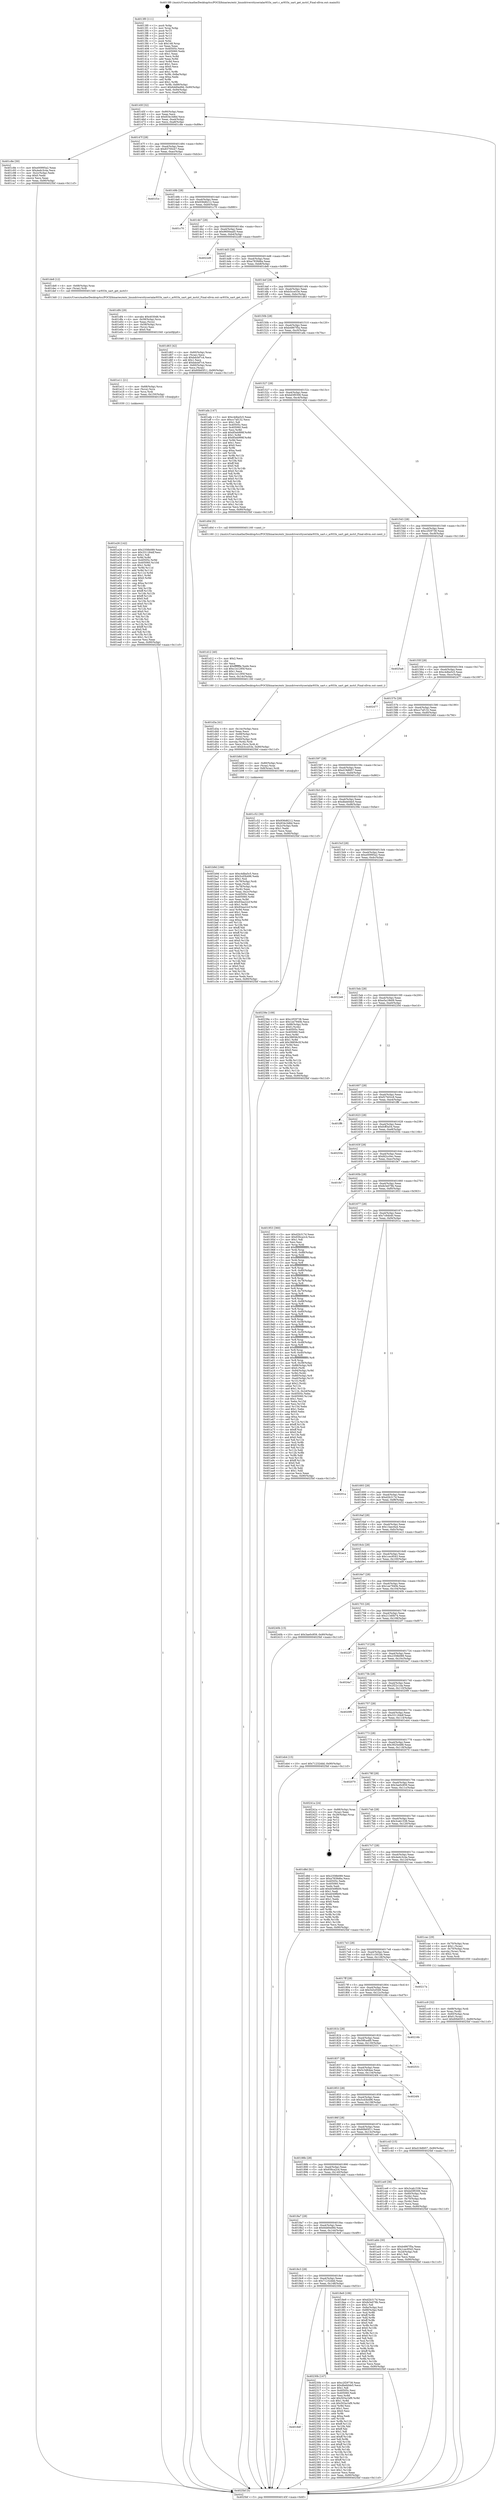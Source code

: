 digraph "0x4013f0" {
  label = "0x4013f0 (/mnt/c/Users/mathe/Desktop/tcc/POCII/binaries/extr_linuxdriversttyserialar933x_uart.c_ar933x_uart_get_mctrl_Final-ollvm.out::main(0))"
  labelloc = "t"
  node[shape=record]

  Entry [label="",width=0.3,height=0.3,shape=circle,fillcolor=black,style=filled]
  "0x40145f" [label="{
     0x40145f [32]\l
     | [instrs]\l
     &nbsp;&nbsp;0x40145f \<+6\>: mov -0x90(%rbp),%eax\l
     &nbsp;&nbsp;0x401465 \<+2\>: mov %eax,%ecx\l
     &nbsp;&nbsp;0x401467 \<+6\>: sub $0x834c3d6d,%ecx\l
     &nbsp;&nbsp;0x40146d \<+6\>: mov %eax,-0xa4(%rbp)\l
     &nbsp;&nbsp;0x401473 \<+6\>: mov %ecx,-0xa8(%rbp)\l
     &nbsp;&nbsp;0x401479 \<+6\>: je 0000000000401c8e \<main+0x89e\>\l
  }"]
  "0x401c8e" [label="{
     0x401c8e [30]\l
     | [instrs]\l
     &nbsp;&nbsp;0x401c8e \<+5\>: mov $0xe00995a2,%eax\l
     &nbsp;&nbsp;0x401c93 \<+5\>: mov $0x4edc3c4a,%ecx\l
     &nbsp;&nbsp;0x401c98 \<+3\>: mov -0x2c(%rbp),%edx\l
     &nbsp;&nbsp;0x401c9b \<+3\>: cmp $0x0,%edx\l
     &nbsp;&nbsp;0x401c9e \<+3\>: cmove %ecx,%eax\l
     &nbsp;&nbsp;0x401ca1 \<+6\>: mov %eax,-0x90(%rbp)\l
     &nbsp;&nbsp;0x401ca7 \<+5\>: jmp 00000000004025bf \<main+0x11cf\>\l
  }"]
  "0x40147f" [label="{
     0x40147f [28]\l
     | [instrs]\l
     &nbsp;&nbsp;0x40147f \<+5\>: jmp 0000000000401484 \<main+0x94\>\l
     &nbsp;&nbsp;0x401484 \<+6\>: mov -0xa4(%rbp),%eax\l
     &nbsp;&nbsp;0x40148a \<+5\>: sub $0x83700cb7,%eax\l
     &nbsp;&nbsp;0x40148f \<+6\>: mov %eax,-0xac(%rbp)\l
     &nbsp;&nbsp;0x401495 \<+6\>: je 0000000000401f1e \<main+0xb2e\>\l
  }"]
  Exit [label="",width=0.3,height=0.3,shape=circle,fillcolor=black,style=filled,peripheries=2]
  "0x401f1e" [label="{
     0x401f1e\l
  }", style=dashed]
  "0x40149b" [label="{
     0x40149b [28]\l
     | [instrs]\l
     &nbsp;&nbsp;0x40149b \<+5\>: jmp 00000000004014a0 \<main+0xb0\>\l
     &nbsp;&nbsp;0x4014a0 \<+6\>: mov -0xa4(%rbp),%eax\l
     &nbsp;&nbsp;0x4014a6 \<+5\>: sub $0x936d6212,%eax\l
     &nbsp;&nbsp;0x4014ab \<+6\>: mov %eax,-0xb0(%rbp)\l
     &nbsp;&nbsp;0x4014b1 \<+6\>: je 0000000000401c70 \<main+0x880\>\l
  }"]
  "0x4018df" [label="{
     0x4018df\l
  }", style=dashed]
  "0x401c70" [label="{
     0x401c70\l
  }", style=dashed]
  "0x4014b7" [label="{
     0x4014b7 [28]\l
     | [instrs]\l
     &nbsp;&nbsp;0x4014b7 \<+5\>: jmp 00000000004014bc \<main+0xcc\>\l
     &nbsp;&nbsp;0x4014bc \<+6\>: mov -0xa4(%rbp),%eax\l
     &nbsp;&nbsp;0x4014c2 \<+5\>: sub $0x9600ead5,%eax\l
     &nbsp;&nbsp;0x4014c7 \<+6\>: mov %eax,-0xb4(%rbp)\l
     &nbsp;&nbsp;0x4014cd \<+6\>: je 00000000004022d9 \<main+0xee9\>\l
  }"]
  "0x40230b" [label="{
     0x40230b [147]\l
     | [instrs]\l
     &nbsp;&nbsp;0x40230b \<+5\>: mov $0xc2f29738,%eax\l
     &nbsp;&nbsp;0x402310 \<+5\>: mov $0xdbeb0de5,%ecx\l
     &nbsp;&nbsp;0x402315 \<+2\>: mov $0x1,%dl\l
     &nbsp;&nbsp;0x402317 \<+7\>: mov 0x40505c,%esi\l
     &nbsp;&nbsp;0x40231e \<+7\>: mov 0x405060,%edi\l
     &nbsp;&nbsp;0x402325 \<+3\>: mov %esi,%r8d\l
     &nbsp;&nbsp;0x402328 \<+7\>: add $0x503a1bf9,%r8d\l
     &nbsp;&nbsp;0x40232f \<+4\>: sub $0x1,%r8d\l
     &nbsp;&nbsp;0x402333 \<+7\>: sub $0x503a1bf9,%r8d\l
     &nbsp;&nbsp;0x40233a \<+4\>: imul %r8d,%esi\l
     &nbsp;&nbsp;0x40233e \<+3\>: and $0x1,%esi\l
     &nbsp;&nbsp;0x402341 \<+3\>: cmp $0x0,%esi\l
     &nbsp;&nbsp;0x402344 \<+4\>: sete %r9b\l
     &nbsp;&nbsp;0x402348 \<+3\>: cmp $0xa,%edi\l
     &nbsp;&nbsp;0x40234b \<+4\>: setl %r10b\l
     &nbsp;&nbsp;0x40234f \<+3\>: mov %r9b,%r11b\l
     &nbsp;&nbsp;0x402352 \<+4\>: xor $0xff,%r11b\l
     &nbsp;&nbsp;0x402356 \<+3\>: mov %r10b,%bl\l
     &nbsp;&nbsp;0x402359 \<+3\>: xor $0xff,%bl\l
     &nbsp;&nbsp;0x40235c \<+3\>: xor $0x1,%dl\l
     &nbsp;&nbsp;0x40235f \<+3\>: mov %r11b,%r14b\l
     &nbsp;&nbsp;0x402362 \<+4\>: and $0xff,%r14b\l
     &nbsp;&nbsp;0x402366 \<+3\>: and %dl,%r9b\l
     &nbsp;&nbsp;0x402369 \<+3\>: mov %bl,%r15b\l
     &nbsp;&nbsp;0x40236c \<+4\>: and $0xff,%r15b\l
     &nbsp;&nbsp;0x402370 \<+3\>: and %dl,%r10b\l
     &nbsp;&nbsp;0x402373 \<+3\>: or %r9b,%r14b\l
     &nbsp;&nbsp;0x402376 \<+3\>: or %r10b,%r15b\l
     &nbsp;&nbsp;0x402379 \<+3\>: xor %r15b,%r14b\l
     &nbsp;&nbsp;0x40237c \<+3\>: or %bl,%r11b\l
     &nbsp;&nbsp;0x40237f \<+4\>: xor $0xff,%r11b\l
     &nbsp;&nbsp;0x402383 \<+3\>: or $0x1,%dl\l
     &nbsp;&nbsp;0x402386 \<+3\>: and %dl,%r11b\l
     &nbsp;&nbsp;0x402389 \<+3\>: or %r11b,%r14b\l
     &nbsp;&nbsp;0x40238c \<+4\>: test $0x1,%r14b\l
     &nbsp;&nbsp;0x402390 \<+3\>: cmovne %ecx,%eax\l
     &nbsp;&nbsp;0x402393 \<+6\>: mov %eax,-0x90(%rbp)\l
     &nbsp;&nbsp;0x402399 \<+5\>: jmp 00000000004025bf \<main+0x11cf\>\l
  }"]
  "0x4022d9" [label="{
     0x4022d9\l
  }", style=dashed]
  "0x4014d3" [label="{
     0x4014d3 [28]\l
     | [instrs]\l
     &nbsp;&nbsp;0x4014d3 \<+5\>: jmp 00000000004014d8 \<main+0xe8\>\l
     &nbsp;&nbsp;0x4014d8 \<+6\>: mov -0xa4(%rbp),%eax\l
     &nbsp;&nbsp;0x4014de \<+5\>: sub $0xa7839d6a,%eax\l
     &nbsp;&nbsp;0x4014e3 \<+6\>: mov %eax,-0xb8(%rbp)\l
     &nbsp;&nbsp;0x4014e9 \<+6\>: je 0000000000401de8 \<main+0x9f8\>\l
  }"]
  "0x401e26" [label="{
     0x401e26 [142]\l
     | [instrs]\l
     &nbsp;&nbsp;0x401e26 \<+5\>: mov $0x2358b089,%eax\l
     &nbsp;&nbsp;0x401e2b \<+5\>: mov $0x331184df,%esi\l
     &nbsp;&nbsp;0x401e30 \<+2\>: mov $0x1,%dl\l
     &nbsp;&nbsp;0x401e32 \<+3\>: xor %r8d,%r8d\l
     &nbsp;&nbsp;0x401e35 \<+8\>: mov 0x40505c,%r9d\l
     &nbsp;&nbsp;0x401e3d \<+8\>: mov 0x405060,%r10d\l
     &nbsp;&nbsp;0x401e45 \<+4\>: sub $0x1,%r8d\l
     &nbsp;&nbsp;0x401e49 \<+3\>: mov %r9d,%r11d\l
     &nbsp;&nbsp;0x401e4c \<+3\>: add %r8d,%r11d\l
     &nbsp;&nbsp;0x401e4f \<+4\>: imul %r11d,%r9d\l
     &nbsp;&nbsp;0x401e53 \<+4\>: and $0x1,%r9d\l
     &nbsp;&nbsp;0x401e57 \<+4\>: cmp $0x0,%r9d\l
     &nbsp;&nbsp;0x401e5b \<+3\>: sete %bl\l
     &nbsp;&nbsp;0x401e5e \<+4\>: cmp $0xa,%r10d\l
     &nbsp;&nbsp;0x401e62 \<+4\>: setl %r14b\l
     &nbsp;&nbsp;0x401e66 \<+3\>: mov %bl,%r15b\l
     &nbsp;&nbsp;0x401e69 \<+4\>: xor $0xff,%r15b\l
     &nbsp;&nbsp;0x401e6d \<+3\>: mov %r14b,%r12b\l
     &nbsp;&nbsp;0x401e70 \<+4\>: xor $0xff,%r12b\l
     &nbsp;&nbsp;0x401e74 \<+3\>: xor $0x0,%dl\l
     &nbsp;&nbsp;0x401e77 \<+3\>: mov %r15b,%r13b\l
     &nbsp;&nbsp;0x401e7a \<+4\>: and $0x0,%r13b\l
     &nbsp;&nbsp;0x401e7e \<+2\>: and %dl,%bl\l
     &nbsp;&nbsp;0x401e80 \<+3\>: mov %r12b,%cl\l
     &nbsp;&nbsp;0x401e83 \<+3\>: and $0x0,%cl\l
     &nbsp;&nbsp;0x401e86 \<+3\>: and %dl,%r14b\l
     &nbsp;&nbsp;0x401e89 \<+3\>: or %bl,%r13b\l
     &nbsp;&nbsp;0x401e8c \<+3\>: or %r14b,%cl\l
     &nbsp;&nbsp;0x401e8f \<+3\>: xor %cl,%r13b\l
     &nbsp;&nbsp;0x401e92 \<+3\>: or %r12b,%r15b\l
     &nbsp;&nbsp;0x401e95 \<+4\>: xor $0xff,%r15b\l
     &nbsp;&nbsp;0x401e99 \<+3\>: or $0x0,%dl\l
     &nbsp;&nbsp;0x401e9c \<+3\>: and %dl,%r15b\l
     &nbsp;&nbsp;0x401e9f \<+3\>: or %r15b,%r13b\l
     &nbsp;&nbsp;0x401ea2 \<+4\>: test $0x1,%r13b\l
     &nbsp;&nbsp;0x401ea6 \<+3\>: cmovne %esi,%eax\l
     &nbsp;&nbsp;0x401ea9 \<+6\>: mov %eax,-0x90(%rbp)\l
     &nbsp;&nbsp;0x401eaf \<+5\>: jmp 00000000004025bf \<main+0x11cf\>\l
  }"]
  "0x401de8" [label="{
     0x401de8 [12]\l
     | [instrs]\l
     &nbsp;&nbsp;0x401de8 \<+4\>: mov -0x68(%rbp),%rax\l
     &nbsp;&nbsp;0x401dec \<+3\>: mov (%rax),%rdi\l
     &nbsp;&nbsp;0x401def \<+5\>: call 00000000004013d0 \<ar933x_uart_get_mctrl\>\l
     | [calls]\l
     &nbsp;&nbsp;0x4013d0 \{1\} (/mnt/c/Users/mathe/Desktop/tcc/POCII/binaries/extr_linuxdriversttyserialar933x_uart.c_ar933x_uart_get_mctrl_Final-ollvm.out::ar933x_uart_get_mctrl)\l
  }"]
  "0x4014ef" [label="{
     0x4014ef [28]\l
     | [instrs]\l
     &nbsp;&nbsp;0x4014ef \<+5\>: jmp 00000000004014f4 \<main+0x104\>\l
     &nbsp;&nbsp;0x4014f4 \<+6\>: mov -0xa4(%rbp),%eax\l
     &nbsp;&nbsp;0x4014fa \<+5\>: sub $0xb3cce53e,%eax\l
     &nbsp;&nbsp;0x4014ff \<+6\>: mov %eax,-0xbc(%rbp)\l
     &nbsp;&nbsp;0x401505 \<+6\>: je 0000000000401d63 \<main+0x973\>\l
  }"]
  "0x401e11" [label="{
     0x401e11 [21]\l
     | [instrs]\l
     &nbsp;&nbsp;0x401e11 \<+4\>: mov -0x68(%rbp),%rcx\l
     &nbsp;&nbsp;0x401e15 \<+3\>: mov (%rcx),%rcx\l
     &nbsp;&nbsp;0x401e18 \<+3\>: mov %rcx,%rdi\l
     &nbsp;&nbsp;0x401e1b \<+6\>: mov %eax,-0x150(%rbp)\l
     &nbsp;&nbsp;0x401e21 \<+5\>: call 0000000000401030 \<free@plt\>\l
     | [calls]\l
     &nbsp;&nbsp;0x401030 \{1\} (unknown)\l
  }"]
  "0x401d63" [label="{
     0x401d63 [42]\l
     | [instrs]\l
     &nbsp;&nbsp;0x401d63 \<+4\>: mov -0x60(%rbp),%rax\l
     &nbsp;&nbsp;0x401d67 \<+2\>: mov (%rax),%ecx\l
     &nbsp;&nbsp;0x401d69 \<+6\>: sub $0xbdcbf7c4,%ecx\l
     &nbsp;&nbsp;0x401d6f \<+3\>: add $0x1,%ecx\l
     &nbsp;&nbsp;0x401d72 \<+6\>: add $0xbdcbf7c4,%ecx\l
     &nbsp;&nbsp;0x401d78 \<+4\>: mov -0x60(%rbp),%rax\l
     &nbsp;&nbsp;0x401d7c \<+2\>: mov %ecx,(%rax)\l
     &nbsp;&nbsp;0x401d7e \<+10\>: movl $0x60b65f11,-0x90(%rbp)\l
     &nbsp;&nbsp;0x401d88 \<+5\>: jmp 00000000004025bf \<main+0x11cf\>\l
  }"]
  "0x40150b" [label="{
     0x40150b [28]\l
     | [instrs]\l
     &nbsp;&nbsp;0x40150b \<+5\>: jmp 0000000000401510 \<main+0x120\>\l
     &nbsp;&nbsp;0x401510 \<+6\>: mov -0xa4(%rbp),%eax\l
     &nbsp;&nbsp;0x401516 \<+5\>: sub $0xb4867f5a,%eax\l
     &nbsp;&nbsp;0x40151b \<+6\>: mov %eax,-0xc0(%rbp)\l
     &nbsp;&nbsp;0x401521 \<+6\>: je 0000000000401afa \<main+0x70a\>\l
  }"]
  "0x401df4" [label="{
     0x401df4 [29]\l
     | [instrs]\l
     &nbsp;&nbsp;0x401df4 \<+10\>: movabs $0x4030d6,%rdi\l
     &nbsp;&nbsp;0x401dfe \<+4\>: mov -0x58(%rbp),%rcx\l
     &nbsp;&nbsp;0x401e02 \<+2\>: mov %eax,(%rcx)\l
     &nbsp;&nbsp;0x401e04 \<+4\>: mov -0x58(%rbp),%rcx\l
     &nbsp;&nbsp;0x401e08 \<+2\>: mov (%rcx),%esi\l
     &nbsp;&nbsp;0x401e0a \<+2\>: mov $0x0,%al\l
     &nbsp;&nbsp;0x401e0c \<+5\>: call 0000000000401040 \<printf@plt\>\l
     | [calls]\l
     &nbsp;&nbsp;0x401040 \{1\} (unknown)\l
  }"]
  "0x401afa" [label="{
     0x401afa [147]\l
     | [instrs]\l
     &nbsp;&nbsp;0x401afa \<+5\>: mov $0xc4dba5c5,%eax\l
     &nbsp;&nbsp;0x401aff \<+5\>: mov $0xcc7af132,%ecx\l
     &nbsp;&nbsp;0x401b04 \<+2\>: mov $0x1,%dl\l
     &nbsp;&nbsp;0x401b06 \<+7\>: mov 0x40505c,%esi\l
     &nbsp;&nbsp;0x401b0d \<+7\>: mov 0x405060,%edi\l
     &nbsp;&nbsp;0x401b14 \<+3\>: mov %esi,%r8d\l
     &nbsp;&nbsp;0x401b17 \<+7\>: add $0x85eb999f,%r8d\l
     &nbsp;&nbsp;0x401b1e \<+4\>: sub $0x1,%r8d\l
     &nbsp;&nbsp;0x401b22 \<+7\>: sub $0x85eb999f,%r8d\l
     &nbsp;&nbsp;0x401b29 \<+4\>: imul %r8d,%esi\l
     &nbsp;&nbsp;0x401b2d \<+3\>: and $0x1,%esi\l
     &nbsp;&nbsp;0x401b30 \<+3\>: cmp $0x0,%esi\l
     &nbsp;&nbsp;0x401b33 \<+4\>: sete %r9b\l
     &nbsp;&nbsp;0x401b37 \<+3\>: cmp $0xa,%edi\l
     &nbsp;&nbsp;0x401b3a \<+4\>: setl %r10b\l
     &nbsp;&nbsp;0x401b3e \<+3\>: mov %r9b,%r11b\l
     &nbsp;&nbsp;0x401b41 \<+4\>: xor $0xff,%r11b\l
     &nbsp;&nbsp;0x401b45 \<+3\>: mov %r10b,%bl\l
     &nbsp;&nbsp;0x401b48 \<+3\>: xor $0xff,%bl\l
     &nbsp;&nbsp;0x401b4b \<+3\>: xor $0x0,%dl\l
     &nbsp;&nbsp;0x401b4e \<+3\>: mov %r11b,%r14b\l
     &nbsp;&nbsp;0x401b51 \<+4\>: and $0x0,%r14b\l
     &nbsp;&nbsp;0x401b55 \<+3\>: and %dl,%r9b\l
     &nbsp;&nbsp;0x401b58 \<+3\>: mov %bl,%r15b\l
     &nbsp;&nbsp;0x401b5b \<+4\>: and $0x0,%r15b\l
     &nbsp;&nbsp;0x401b5f \<+3\>: and %dl,%r10b\l
     &nbsp;&nbsp;0x401b62 \<+3\>: or %r9b,%r14b\l
     &nbsp;&nbsp;0x401b65 \<+3\>: or %r10b,%r15b\l
     &nbsp;&nbsp;0x401b68 \<+3\>: xor %r15b,%r14b\l
     &nbsp;&nbsp;0x401b6b \<+3\>: or %bl,%r11b\l
     &nbsp;&nbsp;0x401b6e \<+4\>: xor $0xff,%r11b\l
     &nbsp;&nbsp;0x401b72 \<+3\>: or $0x0,%dl\l
     &nbsp;&nbsp;0x401b75 \<+3\>: and %dl,%r11b\l
     &nbsp;&nbsp;0x401b78 \<+3\>: or %r11b,%r14b\l
     &nbsp;&nbsp;0x401b7b \<+4\>: test $0x1,%r14b\l
     &nbsp;&nbsp;0x401b7f \<+3\>: cmovne %ecx,%eax\l
     &nbsp;&nbsp;0x401b82 \<+6\>: mov %eax,-0x90(%rbp)\l
     &nbsp;&nbsp;0x401b88 \<+5\>: jmp 00000000004025bf \<main+0x11cf\>\l
  }"]
  "0x401527" [label="{
     0x401527 [28]\l
     | [instrs]\l
     &nbsp;&nbsp;0x401527 \<+5\>: jmp 000000000040152c \<main+0x13c\>\l
     &nbsp;&nbsp;0x40152c \<+6\>: mov -0xa4(%rbp),%eax\l
     &nbsp;&nbsp;0x401532 \<+5\>: sub $0xbd3f0306,%eax\l
     &nbsp;&nbsp;0x401537 \<+6\>: mov %eax,-0xc4(%rbp)\l
     &nbsp;&nbsp;0x40153d \<+6\>: je 0000000000401d0d \<main+0x91d\>\l
  }"]
  "0x401d3a" [label="{
     0x401d3a [41]\l
     | [instrs]\l
     &nbsp;&nbsp;0x401d3a \<+6\>: mov -0x14c(%rbp),%ecx\l
     &nbsp;&nbsp;0x401d40 \<+3\>: imul %eax,%ecx\l
     &nbsp;&nbsp;0x401d43 \<+4\>: mov -0x68(%rbp),%rsi\l
     &nbsp;&nbsp;0x401d47 \<+3\>: mov (%rsi),%rsi\l
     &nbsp;&nbsp;0x401d4a \<+4\>: mov -0x60(%rbp),%rdi\l
     &nbsp;&nbsp;0x401d4e \<+3\>: movslq (%rdi),%rdi\l
     &nbsp;&nbsp;0x401d51 \<+3\>: mov %ecx,(%rsi,%rdi,4)\l
     &nbsp;&nbsp;0x401d54 \<+10\>: movl $0xb3cce53e,-0x90(%rbp)\l
     &nbsp;&nbsp;0x401d5e \<+5\>: jmp 00000000004025bf \<main+0x11cf\>\l
  }"]
  "0x401d0d" [label="{
     0x401d0d [5]\l
     | [instrs]\l
     &nbsp;&nbsp;0x401d0d \<+5\>: call 0000000000401160 \<next_i\>\l
     | [calls]\l
     &nbsp;&nbsp;0x401160 \{1\} (/mnt/c/Users/mathe/Desktop/tcc/POCII/binaries/extr_linuxdriversttyserialar933x_uart.c_ar933x_uart_get_mctrl_Final-ollvm.out::next_i)\l
  }"]
  "0x401543" [label="{
     0x401543 [28]\l
     | [instrs]\l
     &nbsp;&nbsp;0x401543 \<+5\>: jmp 0000000000401548 \<main+0x158\>\l
     &nbsp;&nbsp;0x401548 \<+6\>: mov -0xa4(%rbp),%eax\l
     &nbsp;&nbsp;0x40154e \<+5\>: sub $0xc2f29738,%eax\l
     &nbsp;&nbsp;0x401553 \<+6\>: mov %eax,-0xc8(%rbp)\l
     &nbsp;&nbsp;0x401559 \<+6\>: je 00000000004025a8 \<main+0x11b8\>\l
  }"]
  "0x401d12" [label="{
     0x401d12 [40]\l
     | [instrs]\l
     &nbsp;&nbsp;0x401d12 \<+5\>: mov $0x2,%ecx\l
     &nbsp;&nbsp;0x401d17 \<+1\>: cltd\l
     &nbsp;&nbsp;0x401d18 \<+2\>: idiv %ecx\l
     &nbsp;&nbsp;0x401d1a \<+6\>: imul $0xfffffffe,%edx,%ecx\l
     &nbsp;&nbsp;0x401d20 \<+6\>: sub $0xc1e1295f,%ecx\l
     &nbsp;&nbsp;0x401d26 \<+3\>: add $0x1,%ecx\l
     &nbsp;&nbsp;0x401d29 \<+6\>: add $0xc1e1295f,%ecx\l
     &nbsp;&nbsp;0x401d2f \<+6\>: mov %ecx,-0x14c(%rbp)\l
     &nbsp;&nbsp;0x401d35 \<+5\>: call 0000000000401160 \<next_i\>\l
     | [calls]\l
     &nbsp;&nbsp;0x401160 \{1\} (/mnt/c/Users/mathe/Desktop/tcc/POCII/binaries/extr_linuxdriversttyserialar933x_uart.c_ar933x_uart_get_mctrl_Final-ollvm.out::next_i)\l
  }"]
  "0x4025a8" [label="{
     0x4025a8\l
  }", style=dashed]
  "0x40155f" [label="{
     0x40155f [28]\l
     | [instrs]\l
     &nbsp;&nbsp;0x40155f \<+5\>: jmp 0000000000401564 \<main+0x174\>\l
     &nbsp;&nbsp;0x401564 \<+6\>: mov -0xa4(%rbp),%eax\l
     &nbsp;&nbsp;0x40156a \<+5\>: sub $0xc4dba5c5,%eax\l
     &nbsp;&nbsp;0x40156f \<+6\>: mov %eax,-0xcc(%rbp)\l
     &nbsp;&nbsp;0x401575 \<+6\>: je 0000000000402477 \<main+0x1087\>\l
  }"]
  "0x401cc9" [label="{
     0x401cc9 [32]\l
     | [instrs]\l
     &nbsp;&nbsp;0x401cc9 \<+4\>: mov -0x68(%rbp),%rdi\l
     &nbsp;&nbsp;0x401ccd \<+3\>: mov %rax,(%rdi)\l
     &nbsp;&nbsp;0x401cd0 \<+4\>: mov -0x60(%rbp),%rax\l
     &nbsp;&nbsp;0x401cd4 \<+6\>: movl $0x0,(%rax)\l
     &nbsp;&nbsp;0x401cda \<+10\>: movl $0x60b65f11,-0x90(%rbp)\l
     &nbsp;&nbsp;0x401ce4 \<+5\>: jmp 00000000004025bf \<main+0x11cf\>\l
  }"]
  "0x402477" [label="{
     0x402477\l
  }", style=dashed]
  "0x40157b" [label="{
     0x40157b [28]\l
     | [instrs]\l
     &nbsp;&nbsp;0x40157b \<+5\>: jmp 0000000000401580 \<main+0x190\>\l
     &nbsp;&nbsp;0x401580 \<+6\>: mov -0xa4(%rbp),%eax\l
     &nbsp;&nbsp;0x401586 \<+5\>: sub $0xcc7af132,%eax\l
     &nbsp;&nbsp;0x40158b \<+6\>: mov %eax,-0xd0(%rbp)\l
     &nbsp;&nbsp;0x401591 \<+6\>: je 0000000000401b8d \<main+0x79d\>\l
  }"]
  "0x401b9d" [label="{
     0x401b9d [166]\l
     | [instrs]\l
     &nbsp;&nbsp;0x401b9d \<+5\>: mov $0xc4dba5c5,%ecx\l
     &nbsp;&nbsp;0x401ba2 \<+5\>: mov $0x5cd3b496,%edx\l
     &nbsp;&nbsp;0x401ba7 \<+3\>: mov $0x1,%sil\l
     &nbsp;&nbsp;0x401baa \<+4\>: mov -0x78(%rbp),%rdi\l
     &nbsp;&nbsp;0x401bae \<+2\>: mov %eax,(%rdi)\l
     &nbsp;&nbsp;0x401bb0 \<+4\>: mov -0x78(%rbp),%rdi\l
     &nbsp;&nbsp;0x401bb4 \<+2\>: mov (%rdi),%eax\l
     &nbsp;&nbsp;0x401bb6 \<+3\>: mov %eax,-0x2c(%rbp)\l
     &nbsp;&nbsp;0x401bb9 \<+7\>: mov 0x40505c,%eax\l
     &nbsp;&nbsp;0x401bc0 \<+8\>: mov 0x405060,%r8d\l
     &nbsp;&nbsp;0x401bc8 \<+3\>: mov %eax,%r9d\l
     &nbsp;&nbsp;0x401bcb \<+7\>: add $0x93ea22cf,%r9d\l
     &nbsp;&nbsp;0x401bd2 \<+4\>: sub $0x1,%r9d\l
     &nbsp;&nbsp;0x401bd6 \<+7\>: sub $0x93ea22cf,%r9d\l
     &nbsp;&nbsp;0x401bdd \<+4\>: imul %r9d,%eax\l
     &nbsp;&nbsp;0x401be1 \<+3\>: and $0x1,%eax\l
     &nbsp;&nbsp;0x401be4 \<+3\>: cmp $0x0,%eax\l
     &nbsp;&nbsp;0x401be7 \<+4\>: sete %r10b\l
     &nbsp;&nbsp;0x401beb \<+4\>: cmp $0xa,%r8d\l
     &nbsp;&nbsp;0x401bef \<+4\>: setl %r11b\l
     &nbsp;&nbsp;0x401bf3 \<+3\>: mov %r10b,%bl\l
     &nbsp;&nbsp;0x401bf6 \<+3\>: xor $0xff,%bl\l
     &nbsp;&nbsp;0x401bf9 \<+3\>: mov %r11b,%r14b\l
     &nbsp;&nbsp;0x401bfc \<+4\>: xor $0xff,%r14b\l
     &nbsp;&nbsp;0x401c00 \<+4\>: xor $0x0,%sil\l
     &nbsp;&nbsp;0x401c04 \<+3\>: mov %bl,%r15b\l
     &nbsp;&nbsp;0x401c07 \<+4\>: and $0x0,%r15b\l
     &nbsp;&nbsp;0x401c0b \<+3\>: and %sil,%r10b\l
     &nbsp;&nbsp;0x401c0e \<+3\>: mov %r14b,%r12b\l
     &nbsp;&nbsp;0x401c11 \<+4\>: and $0x0,%r12b\l
     &nbsp;&nbsp;0x401c15 \<+3\>: and %sil,%r11b\l
     &nbsp;&nbsp;0x401c18 \<+3\>: or %r10b,%r15b\l
     &nbsp;&nbsp;0x401c1b \<+3\>: or %r11b,%r12b\l
     &nbsp;&nbsp;0x401c1e \<+3\>: xor %r12b,%r15b\l
     &nbsp;&nbsp;0x401c21 \<+3\>: or %r14b,%bl\l
     &nbsp;&nbsp;0x401c24 \<+3\>: xor $0xff,%bl\l
     &nbsp;&nbsp;0x401c27 \<+4\>: or $0x0,%sil\l
     &nbsp;&nbsp;0x401c2b \<+3\>: and %sil,%bl\l
     &nbsp;&nbsp;0x401c2e \<+3\>: or %bl,%r15b\l
     &nbsp;&nbsp;0x401c31 \<+4\>: test $0x1,%r15b\l
     &nbsp;&nbsp;0x401c35 \<+3\>: cmovne %edx,%ecx\l
     &nbsp;&nbsp;0x401c38 \<+6\>: mov %ecx,-0x90(%rbp)\l
     &nbsp;&nbsp;0x401c3e \<+5\>: jmp 00000000004025bf \<main+0x11cf\>\l
  }"]
  "0x401b8d" [label="{
     0x401b8d [16]\l
     | [instrs]\l
     &nbsp;&nbsp;0x401b8d \<+4\>: mov -0x80(%rbp),%rax\l
     &nbsp;&nbsp;0x401b91 \<+3\>: mov (%rax),%rax\l
     &nbsp;&nbsp;0x401b94 \<+4\>: mov 0x8(%rax),%rdi\l
     &nbsp;&nbsp;0x401b98 \<+5\>: call 0000000000401060 \<atoi@plt\>\l
     | [calls]\l
     &nbsp;&nbsp;0x401060 \{1\} (unknown)\l
  }"]
  "0x401597" [label="{
     0x401597 [28]\l
     | [instrs]\l
     &nbsp;&nbsp;0x401597 \<+5\>: jmp 000000000040159c \<main+0x1ac\>\l
     &nbsp;&nbsp;0x40159c \<+6\>: mov -0xa4(%rbp),%eax\l
     &nbsp;&nbsp;0x4015a2 \<+5\>: sub $0xd19dfd57,%eax\l
     &nbsp;&nbsp;0x4015a7 \<+6\>: mov %eax,-0xd4(%rbp)\l
     &nbsp;&nbsp;0x4015ad \<+6\>: je 0000000000401c52 \<main+0x862\>\l
  }"]
  "0x4013f0" [label="{
     0x4013f0 [111]\l
     | [instrs]\l
     &nbsp;&nbsp;0x4013f0 \<+1\>: push %rbp\l
     &nbsp;&nbsp;0x4013f1 \<+3\>: mov %rsp,%rbp\l
     &nbsp;&nbsp;0x4013f4 \<+2\>: push %r15\l
     &nbsp;&nbsp;0x4013f6 \<+2\>: push %r14\l
     &nbsp;&nbsp;0x4013f8 \<+2\>: push %r13\l
     &nbsp;&nbsp;0x4013fa \<+2\>: push %r12\l
     &nbsp;&nbsp;0x4013fc \<+1\>: push %rbx\l
     &nbsp;&nbsp;0x4013fd \<+7\>: sub $0x148,%rsp\l
     &nbsp;&nbsp;0x401404 \<+2\>: xor %eax,%eax\l
     &nbsp;&nbsp;0x401406 \<+7\>: mov 0x40505c,%ecx\l
     &nbsp;&nbsp;0x40140d \<+7\>: mov 0x405060,%edx\l
     &nbsp;&nbsp;0x401414 \<+3\>: sub $0x1,%eax\l
     &nbsp;&nbsp;0x401417 \<+3\>: mov %ecx,%r8d\l
     &nbsp;&nbsp;0x40141a \<+3\>: add %eax,%r8d\l
     &nbsp;&nbsp;0x40141d \<+4\>: imul %r8d,%ecx\l
     &nbsp;&nbsp;0x401421 \<+3\>: and $0x1,%ecx\l
     &nbsp;&nbsp;0x401424 \<+3\>: cmp $0x0,%ecx\l
     &nbsp;&nbsp;0x401427 \<+4\>: sete %r9b\l
     &nbsp;&nbsp;0x40142b \<+4\>: and $0x1,%r9b\l
     &nbsp;&nbsp;0x40142f \<+7\>: mov %r9b,-0x8a(%rbp)\l
     &nbsp;&nbsp;0x401436 \<+3\>: cmp $0xa,%edx\l
     &nbsp;&nbsp;0x401439 \<+4\>: setl %r9b\l
     &nbsp;&nbsp;0x40143d \<+4\>: and $0x1,%r9b\l
     &nbsp;&nbsp;0x401441 \<+7\>: mov %r9b,-0x89(%rbp)\l
     &nbsp;&nbsp;0x401448 \<+10\>: movl $0x6dd0ed9d,-0x90(%rbp)\l
     &nbsp;&nbsp;0x401452 \<+6\>: mov %edi,-0x94(%rbp)\l
     &nbsp;&nbsp;0x401458 \<+7\>: mov %rsi,-0xa0(%rbp)\l
  }"]
  "0x401c52" [label="{
     0x401c52 [30]\l
     | [instrs]\l
     &nbsp;&nbsp;0x401c52 \<+5\>: mov $0x936d6212,%eax\l
     &nbsp;&nbsp;0x401c57 \<+5\>: mov $0x834c3d6d,%ecx\l
     &nbsp;&nbsp;0x401c5c \<+3\>: mov -0x2c(%rbp),%edx\l
     &nbsp;&nbsp;0x401c5f \<+3\>: cmp $0x1,%edx\l
     &nbsp;&nbsp;0x401c62 \<+3\>: cmovl %ecx,%eax\l
     &nbsp;&nbsp;0x401c65 \<+6\>: mov %eax,-0x90(%rbp)\l
     &nbsp;&nbsp;0x401c6b \<+5\>: jmp 00000000004025bf \<main+0x11cf\>\l
  }"]
  "0x4015b3" [label="{
     0x4015b3 [28]\l
     | [instrs]\l
     &nbsp;&nbsp;0x4015b3 \<+5\>: jmp 00000000004015b8 \<main+0x1c8\>\l
     &nbsp;&nbsp;0x4015b8 \<+6\>: mov -0xa4(%rbp),%eax\l
     &nbsp;&nbsp;0x4015be \<+5\>: sub $0xdbeb0de5,%eax\l
     &nbsp;&nbsp;0x4015c3 \<+6\>: mov %eax,-0xd8(%rbp)\l
     &nbsp;&nbsp;0x4015c9 \<+6\>: je 000000000040239e \<main+0xfae\>\l
  }"]
  "0x4025bf" [label="{
     0x4025bf [5]\l
     | [instrs]\l
     &nbsp;&nbsp;0x4025bf \<+5\>: jmp 000000000040145f \<main+0x6f\>\l
  }"]
  "0x40239e" [label="{
     0x40239e [109]\l
     | [instrs]\l
     &nbsp;&nbsp;0x40239e \<+5\>: mov $0xc2f29738,%eax\l
     &nbsp;&nbsp;0x4023a3 \<+5\>: mov $0x1ee7940b,%ecx\l
     &nbsp;&nbsp;0x4023a8 \<+7\>: mov -0x88(%rbp),%rdx\l
     &nbsp;&nbsp;0x4023af \<+6\>: movl $0x0,(%rdx)\l
     &nbsp;&nbsp;0x4023b5 \<+7\>: mov 0x40505c,%esi\l
     &nbsp;&nbsp;0x4023bc \<+7\>: mov 0x405060,%edi\l
     &nbsp;&nbsp;0x4023c3 \<+3\>: mov %esi,%r8d\l
     &nbsp;&nbsp;0x4023c6 \<+7\>: sub $0x38858c5f,%r8d\l
     &nbsp;&nbsp;0x4023cd \<+4\>: sub $0x1,%r8d\l
     &nbsp;&nbsp;0x4023d1 \<+7\>: add $0x38858c5f,%r8d\l
     &nbsp;&nbsp;0x4023d8 \<+4\>: imul %r8d,%esi\l
     &nbsp;&nbsp;0x4023dc \<+3\>: and $0x1,%esi\l
     &nbsp;&nbsp;0x4023df \<+3\>: cmp $0x0,%esi\l
     &nbsp;&nbsp;0x4023e2 \<+4\>: sete %r9b\l
     &nbsp;&nbsp;0x4023e6 \<+3\>: cmp $0xa,%edi\l
     &nbsp;&nbsp;0x4023e9 \<+4\>: setl %r10b\l
     &nbsp;&nbsp;0x4023ed \<+3\>: mov %r9b,%r11b\l
     &nbsp;&nbsp;0x4023f0 \<+3\>: and %r10b,%r11b\l
     &nbsp;&nbsp;0x4023f3 \<+3\>: xor %r10b,%r9b\l
     &nbsp;&nbsp;0x4023f6 \<+3\>: or %r9b,%r11b\l
     &nbsp;&nbsp;0x4023f9 \<+4\>: test $0x1,%r11b\l
     &nbsp;&nbsp;0x4023fd \<+3\>: cmovne %ecx,%eax\l
     &nbsp;&nbsp;0x402400 \<+6\>: mov %eax,-0x90(%rbp)\l
     &nbsp;&nbsp;0x402406 \<+5\>: jmp 00000000004025bf \<main+0x11cf\>\l
  }"]
  "0x4015cf" [label="{
     0x4015cf [28]\l
     | [instrs]\l
     &nbsp;&nbsp;0x4015cf \<+5\>: jmp 00000000004015d4 \<main+0x1e4\>\l
     &nbsp;&nbsp;0x4015d4 \<+6\>: mov -0xa4(%rbp),%eax\l
     &nbsp;&nbsp;0x4015da \<+5\>: sub $0xe00995a2,%eax\l
     &nbsp;&nbsp;0x4015df \<+6\>: mov %eax,-0xdc(%rbp)\l
     &nbsp;&nbsp;0x4015e5 \<+6\>: je 00000000004022e8 \<main+0xef8\>\l
  }"]
  "0x4018c3" [label="{
     0x4018c3 [28]\l
     | [instrs]\l
     &nbsp;&nbsp;0x4018c3 \<+5\>: jmp 00000000004018c8 \<main+0x4d8\>\l
     &nbsp;&nbsp;0x4018c8 \<+6\>: mov -0xa4(%rbp),%eax\l
     &nbsp;&nbsp;0x4018ce \<+5\>: sub $0x71232ddd,%eax\l
     &nbsp;&nbsp;0x4018d3 \<+6\>: mov %eax,-0x148(%rbp)\l
     &nbsp;&nbsp;0x4018d9 \<+6\>: je 000000000040230b \<main+0xf1b\>\l
  }"]
  "0x4022e8" [label="{
     0x4022e8\l
  }", style=dashed]
  "0x4015eb" [label="{
     0x4015eb [28]\l
     | [instrs]\l
     &nbsp;&nbsp;0x4015eb \<+5\>: jmp 00000000004015f0 \<main+0x200\>\l
     &nbsp;&nbsp;0x4015f0 \<+6\>: mov -0xa4(%rbp),%eax\l
     &nbsp;&nbsp;0x4015f6 \<+5\>: sub $0xe5a19b09,%eax\l
     &nbsp;&nbsp;0x4015fb \<+6\>: mov %eax,-0xe0(%rbp)\l
     &nbsp;&nbsp;0x401601 \<+6\>: je 000000000040220d \<main+0xe1d\>\l
  }"]
  "0x4018e9" [label="{
     0x4018e9 [106]\l
     | [instrs]\l
     &nbsp;&nbsp;0x4018e9 \<+5\>: mov $0xd2b317d,%eax\l
     &nbsp;&nbsp;0x4018ee \<+5\>: mov $0xfe3e078b,%ecx\l
     &nbsp;&nbsp;0x4018f3 \<+2\>: mov $0x1,%dl\l
     &nbsp;&nbsp;0x4018f5 \<+7\>: mov -0x8a(%rbp),%sil\l
     &nbsp;&nbsp;0x4018fc \<+7\>: mov -0x89(%rbp),%dil\l
     &nbsp;&nbsp;0x401903 \<+3\>: mov %sil,%r8b\l
     &nbsp;&nbsp;0x401906 \<+4\>: xor $0xff,%r8b\l
     &nbsp;&nbsp;0x40190a \<+3\>: mov %dil,%r9b\l
     &nbsp;&nbsp;0x40190d \<+4\>: xor $0xff,%r9b\l
     &nbsp;&nbsp;0x401911 \<+3\>: xor $0x0,%dl\l
     &nbsp;&nbsp;0x401914 \<+3\>: mov %r8b,%r10b\l
     &nbsp;&nbsp;0x401917 \<+4\>: and $0x0,%r10b\l
     &nbsp;&nbsp;0x40191b \<+3\>: and %dl,%sil\l
     &nbsp;&nbsp;0x40191e \<+3\>: mov %r9b,%r11b\l
     &nbsp;&nbsp;0x401921 \<+4\>: and $0x0,%r11b\l
     &nbsp;&nbsp;0x401925 \<+3\>: and %dl,%dil\l
     &nbsp;&nbsp;0x401928 \<+3\>: or %sil,%r10b\l
     &nbsp;&nbsp;0x40192b \<+3\>: or %dil,%r11b\l
     &nbsp;&nbsp;0x40192e \<+3\>: xor %r11b,%r10b\l
     &nbsp;&nbsp;0x401931 \<+3\>: or %r9b,%r8b\l
     &nbsp;&nbsp;0x401934 \<+4\>: xor $0xff,%r8b\l
     &nbsp;&nbsp;0x401938 \<+3\>: or $0x0,%dl\l
     &nbsp;&nbsp;0x40193b \<+3\>: and %dl,%r8b\l
     &nbsp;&nbsp;0x40193e \<+3\>: or %r8b,%r10b\l
     &nbsp;&nbsp;0x401941 \<+4\>: test $0x1,%r10b\l
     &nbsp;&nbsp;0x401945 \<+3\>: cmovne %ecx,%eax\l
     &nbsp;&nbsp;0x401948 \<+6\>: mov %eax,-0x90(%rbp)\l
     &nbsp;&nbsp;0x40194e \<+5\>: jmp 00000000004025bf \<main+0x11cf\>\l
  }"]
  "0x40220d" [label="{
     0x40220d\l
  }", style=dashed]
  "0x401607" [label="{
     0x401607 [28]\l
     | [instrs]\l
     &nbsp;&nbsp;0x401607 \<+5\>: jmp 000000000040160c \<main+0x21c\>\l
     &nbsp;&nbsp;0x40160c \<+6\>: mov -0xa4(%rbp),%eax\l
     &nbsp;&nbsp;0x401612 \<+5\>: sub $0xf27b02c8,%eax\l
     &nbsp;&nbsp;0x401617 \<+6\>: mov %eax,-0xe4(%rbp)\l
     &nbsp;&nbsp;0x40161d \<+6\>: je 0000000000401ff6 \<main+0xc06\>\l
  }"]
  "0x4018a7" [label="{
     0x4018a7 [28]\l
     | [instrs]\l
     &nbsp;&nbsp;0x4018a7 \<+5\>: jmp 00000000004018ac \<main+0x4bc\>\l
     &nbsp;&nbsp;0x4018ac \<+6\>: mov -0xa4(%rbp),%eax\l
     &nbsp;&nbsp;0x4018b2 \<+5\>: sub $0x6dd0ed9d,%eax\l
     &nbsp;&nbsp;0x4018b7 \<+6\>: mov %eax,-0x144(%rbp)\l
     &nbsp;&nbsp;0x4018bd \<+6\>: je 00000000004018e9 \<main+0x4f9\>\l
  }"]
  "0x401ff6" [label="{
     0x401ff6\l
  }", style=dashed]
  "0x401623" [label="{
     0x401623 [28]\l
     | [instrs]\l
     &nbsp;&nbsp;0x401623 \<+5\>: jmp 0000000000401628 \<main+0x238\>\l
     &nbsp;&nbsp;0x401628 \<+6\>: mov -0xa4(%rbp),%eax\l
     &nbsp;&nbsp;0x40162e \<+5\>: sub $0xfcff3a54,%eax\l
     &nbsp;&nbsp;0x401633 \<+6\>: mov %eax,-0xe8(%rbp)\l
     &nbsp;&nbsp;0x401639 \<+6\>: je 000000000040255b \<main+0x116b\>\l
  }"]
  "0x401abb" [label="{
     0x401abb [30]\l
     | [instrs]\l
     &nbsp;&nbsp;0x401abb \<+5\>: mov $0xb4867f5a,%eax\l
     &nbsp;&nbsp;0x401ac0 \<+5\>: mov $0x1cec9543,%ecx\l
     &nbsp;&nbsp;0x401ac5 \<+3\>: mov -0x2d(%rbp),%dl\l
     &nbsp;&nbsp;0x401ac8 \<+3\>: test $0x1,%dl\l
     &nbsp;&nbsp;0x401acb \<+3\>: cmovne %ecx,%eax\l
     &nbsp;&nbsp;0x401ace \<+6\>: mov %eax,-0x90(%rbp)\l
     &nbsp;&nbsp;0x401ad4 \<+5\>: jmp 00000000004025bf \<main+0x11cf\>\l
  }"]
  "0x40255b" [label="{
     0x40255b\l
  }", style=dashed]
  "0x40163f" [label="{
     0x40163f [28]\l
     | [instrs]\l
     &nbsp;&nbsp;0x40163f \<+5\>: jmp 0000000000401644 \<main+0x254\>\l
     &nbsp;&nbsp;0x401644 \<+6\>: mov -0xa4(%rbp),%eax\l
     &nbsp;&nbsp;0x40164a \<+5\>: sub $0xfd2cc0ec,%eax\l
     &nbsp;&nbsp;0x40164f \<+6\>: mov %eax,-0xec(%rbp)\l
     &nbsp;&nbsp;0x401655 \<+6\>: je 0000000000401fe7 \<main+0xbf7\>\l
  }"]
  "0x40188b" [label="{
     0x40188b [28]\l
     | [instrs]\l
     &nbsp;&nbsp;0x40188b \<+5\>: jmp 0000000000401890 \<main+0x4a0\>\l
     &nbsp;&nbsp;0x401890 \<+6\>: mov -0xa4(%rbp),%eax\l
     &nbsp;&nbsp;0x401896 \<+5\>: sub $0x656ca2c4,%eax\l
     &nbsp;&nbsp;0x40189b \<+6\>: mov %eax,-0x140(%rbp)\l
     &nbsp;&nbsp;0x4018a1 \<+6\>: je 0000000000401abb \<main+0x6cb\>\l
  }"]
  "0x401fe7" [label="{
     0x401fe7\l
  }", style=dashed]
  "0x40165b" [label="{
     0x40165b [28]\l
     | [instrs]\l
     &nbsp;&nbsp;0x40165b \<+5\>: jmp 0000000000401660 \<main+0x270\>\l
     &nbsp;&nbsp;0x401660 \<+6\>: mov -0xa4(%rbp),%eax\l
     &nbsp;&nbsp;0x401666 \<+5\>: sub $0xfe3e078b,%eax\l
     &nbsp;&nbsp;0x40166b \<+6\>: mov %eax,-0xf0(%rbp)\l
     &nbsp;&nbsp;0x401671 \<+6\>: je 0000000000401953 \<main+0x563\>\l
  }"]
  "0x401ce9" [label="{
     0x401ce9 [36]\l
     | [instrs]\l
     &nbsp;&nbsp;0x401ce9 \<+5\>: mov $0x3cab1538,%eax\l
     &nbsp;&nbsp;0x401cee \<+5\>: mov $0xbd3f0306,%ecx\l
     &nbsp;&nbsp;0x401cf3 \<+4\>: mov -0x60(%rbp),%rdx\l
     &nbsp;&nbsp;0x401cf7 \<+2\>: mov (%rdx),%esi\l
     &nbsp;&nbsp;0x401cf9 \<+4\>: mov -0x70(%rbp),%rdx\l
     &nbsp;&nbsp;0x401cfd \<+2\>: cmp (%rdx),%esi\l
     &nbsp;&nbsp;0x401cff \<+3\>: cmovl %ecx,%eax\l
     &nbsp;&nbsp;0x401d02 \<+6\>: mov %eax,-0x90(%rbp)\l
     &nbsp;&nbsp;0x401d08 \<+5\>: jmp 00000000004025bf \<main+0x11cf\>\l
  }"]
  "0x401953" [label="{
     0x401953 [360]\l
     | [instrs]\l
     &nbsp;&nbsp;0x401953 \<+5\>: mov $0xd2b317d,%eax\l
     &nbsp;&nbsp;0x401958 \<+5\>: mov $0x656ca2c4,%ecx\l
     &nbsp;&nbsp;0x40195d \<+2\>: mov $0x1,%dl\l
     &nbsp;&nbsp;0x40195f \<+2\>: xor %esi,%esi\l
     &nbsp;&nbsp;0x401961 \<+3\>: mov %rsp,%rdi\l
     &nbsp;&nbsp;0x401964 \<+4\>: add $0xfffffffffffffff0,%rdi\l
     &nbsp;&nbsp;0x401968 \<+3\>: mov %rdi,%rsp\l
     &nbsp;&nbsp;0x40196b \<+7\>: mov %rdi,-0x88(%rbp)\l
     &nbsp;&nbsp;0x401972 \<+3\>: mov %rsp,%rdi\l
     &nbsp;&nbsp;0x401975 \<+4\>: add $0xfffffffffffffff0,%rdi\l
     &nbsp;&nbsp;0x401979 \<+3\>: mov %rdi,%rsp\l
     &nbsp;&nbsp;0x40197c \<+3\>: mov %rsp,%r8\l
     &nbsp;&nbsp;0x40197f \<+4\>: add $0xfffffffffffffff0,%r8\l
     &nbsp;&nbsp;0x401983 \<+3\>: mov %r8,%rsp\l
     &nbsp;&nbsp;0x401986 \<+4\>: mov %r8,-0x80(%rbp)\l
     &nbsp;&nbsp;0x40198a \<+3\>: mov %rsp,%r8\l
     &nbsp;&nbsp;0x40198d \<+4\>: add $0xfffffffffffffff0,%r8\l
     &nbsp;&nbsp;0x401991 \<+3\>: mov %r8,%rsp\l
     &nbsp;&nbsp;0x401994 \<+4\>: mov %r8,-0x78(%rbp)\l
     &nbsp;&nbsp;0x401998 \<+3\>: mov %rsp,%r8\l
     &nbsp;&nbsp;0x40199b \<+4\>: add $0xfffffffffffffff0,%r8\l
     &nbsp;&nbsp;0x40199f \<+3\>: mov %r8,%rsp\l
     &nbsp;&nbsp;0x4019a2 \<+4\>: mov %r8,-0x70(%rbp)\l
     &nbsp;&nbsp;0x4019a6 \<+3\>: mov %rsp,%r8\l
     &nbsp;&nbsp;0x4019a9 \<+4\>: add $0xfffffffffffffff0,%r8\l
     &nbsp;&nbsp;0x4019ad \<+3\>: mov %r8,%rsp\l
     &nbsp;&nbsp;0x4019b0 \<+4\>: mov %r8,-0x68(%rbp)\l
     &nbsp;&nbsp;0x4019b4 \<+3\>: mov %rsp,%r8\l
     &nbsp;&nbsp;0x4019b7 \<+4\>: add $0xfffffffffffffff0,%r8\l
     &nbsp;&nbsp;0x4019bb \<+3\>: mov %r8,%rsp\l
     &nbsp;&nbsp;0x4019be \<+4\>: mov %r8,-0x60(%rbp)\l
     &nbsp;&nbsp;0x4019c2 \<+3\>: mov %rsp,%r8\l
     &nbsp;&nbsp;0x4019c5 \<+4\>: add $0xfffffffffffffff0,%r8\l
     &nbsp;&nbsp;0x4019c9 \<+3\>: mov %r8,%rsp\l
     &nbsp;&nbsp;0x4019cc \<+4\>: mov %r8,-0x58(%rbp)\l
     &nbsp;&nbsp;0x4019d0 \<+3\>: mov %rsp,%r8\l
     &nbsp;&nbsp;0x4019d3 \<+4\>: add $0xfffffffffffffff0,%r8\l
     &nbsp;&nbsp;0x4019d7 \<+3\>: mov %r8,%rsp\l
     &nbsp;&nbsp;0x4019da \<+4\>: mov %r8,-0x50(%rbp)\l
     &nbsp;&nbsp;0x4019de \<+3\>: mov %rsp,%r8\l
     &nbsp;&nbsp;0x4019e1 \<+4\>: add $0xfffffffffffffff0,%r8\l
     &nbsp;&nbsp;0x4019e5 \<+3\>: mov %r8,%rsp\l
     &nbsp;&nbsp;0x4019e8 \<+4\>: mov %r8,-0x48(%rbp)\l
     &nbsp;&nbsp;0x4019ec \<+3\>: mov %rsp,%r8\l
     &nbsp;&nbsp;0x4019ef \<+4\>: add $0xfffffffffffffff0,%r8\l
     &nbsp;&nbsp;0x4019f3 \<+3\>: mov %r8,%rsp\l
     &nbsp;&nbsp;0x4019f6 \<+4\>: mov %r8,-0x40(%rbp)\l
     &nbsp;&nbsp;0x4019fa \<+3\>: mov %rsp,%r8\l
     &nbsp;&nbsp;0x4019fd \<+4\>: add $0xfffffffffffffff0,%r8\l
     &nbsp;&nbsp;0x401a01 \<+3\>: mov %r8,%rsp\l
     &nbsp;&nbsp;0x401a04 \<+4\>: mov %r8,-0x38(%rbp)\l
     &nbsp;&nbsp;0x401a08 \<+7\>: mov -0x88(%rbp),%r8\l
     &nbsp;&nbsp;0x401a0f \<+7\>: movl $0x0,(%r8)\l
     &nbsp;&nbsp;0x401a16 \<+7\>: mov -0x94(%rbp),%r9d\l
     &nbsp;&nbsp;0x401a1d \<+3\>: mov %r9d,(%rdi)\l
     &nbsp;&nbsp;0x401a20 \<+4\>: mov -0x80(%rbp),%r8\l
     &nbsp;&nbsp;0x401a24 \<+7\>: mov -0xa0(%rbp),%r10\l
     &nbsp;&nbsp;0x401a2b \<+3\>: mov %r10,(%r8)\l
     &nbsp;&nbsp;0x401a2e \<+3\>: cmpl $0x2,(%rdi)\l
     &nbsp;&nbsp;0x401a31 \<+4\>: setne %r11b\l
     &nbsp;&nbsp;0x401a35 \<+4\>: and $0x1,%r11b\l
     &nbsp;&nbsp;0x401a39 \<+4\>: mov %r11b,-0x2d(%rbp)\l
     &nbsp;&nbsp;0x401a3d \<+7\>: mov 0x40505c,%ebx\l
     &nbsp;&nbsp;0x401a44 \<+8\>: mov 0x405060,%r14d\l
     &nbsp;&nbsp;0x401a4c \<+3\>: sub $0x1,%esi\l
     &nbsp;&nbsp;0x401a4f \<+3\>: mov %ebx,%r15d\l
     &nbsp;&nbsp;0x401a52 \<+3\>: add %esi,%r15d\l
     &nbsp;&nbsp;0x401a55 \<+4\>: imul %r15d,%ebx\l
     &nbsp;&nbsp;0x401a59 \<+3\>: and $0x1,%ebx\l
     &nbsp;&nbsp;0x401a5c \<+3\>: cmp $0x0,%ebx\l
     &nbsp;&nbsp;0x401a5f \<+4\>: sete %r11b\l
     &nbsp;&nbsp;0x401a63 \<+4\>: cmp $0xa,%r14d\l
     &nbsp;&nbsp;0x401a67 \<+4\>: setl %r12b\l
     &nbsp;&nbsp;0x401a6b \<+3\>: mov %r11b,%r13b\l
     &nbsp;&nbsp;0x401a6e \<+4\>: xor $0xff,%r13b\l
     &nbsp;&nbsp;0x401a72 \<+3\>: mov %r12b,%sil\l
     &nbsp;&nbsp;0x401a75 \<+4\>: xor $0xff,%sil\l
     &nbsp;&nbsp;0x401a79 \<+3\>: xor $0x0,%dl\l
     &nbsp;&nbsp;0x401a7c \<+3\>: mov %r13b,%dil\l
     &nbsp;&nbsp;0x401a7f \<+4\>: and $0x0,%dil\l
     &nbsp;&nbsp;0x401a83 \<+3\>: and %dl,%r11b\l
     &nbsp;&nbsp;0x401a86 \<+3\>: mov %sil,%r8b\l
     &nbsp;&nbsp;0x401a89 \<+4\>: and $0x0,%r8b\l
     &nbsp;&nbsp;0x401a8d \<+3\>: and %dl,%r12b\l
     &nbsp;&nbsp;0x401a90 \<+3\>: or %r11b,%dil\l
     &nbsp;&nbsp;0x401a93 \<+3\>: or %r12b,%r8b\l
     &nbsp;&nbsp;0x401a96 \<+3\>: xor %r8b,%dil\l
     &nbsp;&nbsp;0x401a99 \<+3\>: or %sil,%r13b\l
     &nbsp;&nbsp;0x401a9c \<+4\>: xor $0xff,%r13b\l
     &nbsp;&nbsp;0x401aa0 \<+3\>: or $0x0,%dl\l
     &nbsp;&nbsp;0x401aa3 \<+3\>: and %dl,%r13b\l
     &nbsp;&nbsp;0x401aa6 \<+3\>: or %r13b,%dil\l
     &nbsp;&nbsp;0x401aa9 \<+4\>: test $0x1,%dil\l
     &nbsp;&nbsp;0x401aad \<+3\>: cmovne %ecx,%eax\l
     &nbsp;&nbsp;0x401ab0 \<+6\>: mov %eax,-0x90(%rbp)\l
     &nbsp;&nbsp;0x401ab6 \<+5\>: jmp 00000000004025bf \<main+0x11cf\>\l
  }"]
  "0x401677" [label="{
     0x401677 [28]\l
     | [instrs]\l
     &nbsp;&nbsp;0x401677 \<+5\>: jmp 000000000040167c \<main+0x28c\>\l
     &nbsp;&nbsp;0x40167c \<+6\>: mov -0xa4(%rbp),%eax\l
     &nbsp;&nbsp;0x401682 \<+5\>: sub $0x7c84b40,%eax\l
     &nbsp;&nbsp;0x401687 \<+6\>: mov %eax,-0xf4(%rbp)\l
     &nbsp;&nbsp;0x40168d \<+6\>: je 000000000040201a \<main+0xc2a\>\l
  }"]
  "0x40186f" [label="{
     0x40186f [28]\l
     | [instrs]\l
     &nbsp;&nbsp;0x40186f \<+5\>: jmp 0000000000401874 \<main+0x484\>\l
     &nbsp;&nbsp;0x401874 \<+6\>: mov -0xa4(%rbp),%eax\l
     &nbsp;&nbsp;0x40187a \<+5\>: sub $0x60b65f11,%eax\l
     &nbsp;&nbsp;0x40187f \<+6\>: mov %eax,-0x13c(%rbp)\l
     &nbsp;&nbsp;0x401885 \<+6\>: je 0000000000401ce9 \<main+0x8f9\>\l
  }"]
  "0x40201a" [label="{
     0x40201a\l
  }", style=dashed]
  "0x401693" [label="{
     0x401693 [28]\l
     | [instrs]\l
     &nbsp;&nbsp;0x401693 \<+5\>: jmp 0000000000401698 \<main+0x2a8\>\l
     &nbsp;&nbsp;0x401698 \<+6\>: mov -0xa4(%rbp),%eax\l
     &nbsp;&nbsp;0x40169e \<+5\>: sub $0xd2b317d,%eax\l
     &nbsp;&nbsp;0x4016a3 \<+6\>: mov %eax,-0xf8(%rbp)\l
     &nbsp;&nbsp;0x4016a9 \<+6\>: je 0000000000402432 \<main+0x1042\>\l
  }"]
  "0x401c43" [label="{
     0x401c43 [15]\l
     | [instrs]\l
     &nbsp;&nbsp;0x401c43 \<+10\>: movl $0xd19dfd57,-0x90(%rbp)\l
     &nbsp;&nbsp;0x401c4d \<+5\>: jmp 00000000004025bf \<main+0x11cf\>\l
  }"]
  "0x402432" [label="{
     0x402432\l
  }", style=dashed]
  "0x4016af" [label="{
     0x4016af [28]\l
     | [instrs]\l
     &nbsp;&nbsp;0x4016af \<+5\>: jmp 00000000004016b4 \<main+0x2c4\>\l
     &nbsp;&nbsp;0x4016b4 \<+6\>: mov -0xa4(%rbp),%eax\l
     &nbsp;&nbsp;0x4016ba \<+5\>: sub $0x13aec6a4,%eax\l
     &nbsp;&nbsp;0x4016bf \<+6\>: mov %eax,-0xfc(%rbp)\l
     &nbsp;&nbsp;0x4016c5 \<+6\>: je 0000000000401ec3 \<main+0xad3\>\l
  }"]
  "0x401853" [label="{
     0x401853 [28]\l
     | [instrs]\l
     &nbsp;&nbsp;0x401853 \<+5\>: jmp 0000000000401858 \<main+0x468\>\l
     &nbsp;&nbsp;0x401858 \<+6\>: mov -0xa4(%rbp),%eax\l
     &nbsp;&nbsp;0x40185e \<+5\>: sub $0x5cd3b496,%eax\l
     &nbsp;&nbsp;0x401863 \<+6\>: mov %eax,-0x138(%rbp)\l
     &nbsp;&nbsp;0x401869 \<+6\>: je 0000000000401c43 \<main+0x853\>\l
  }"]
  "0x401ec3" [label="{
     0x401ec3\l
  }", style=dashed]
  "0x4016cb" [label="{
     0x4016cb [28]\l
     | [instrs]\l
     &nbsp;&nbsp;0x4016cb \<+5\>: jmp 00000000004016d0 \<main+0x2e0\>\l
     &nbsp;&nbsp;0x4016d0 \<+6\>: mov -0xa4(%rbp),%eax\l
     &nbsp;&nbsp;0x4016d6 \<+5\>: sub $0x1cec9543,%eax\l
     &nbsp;&nbsp;0x4016db \<+6\>: mov %eax,-0x100(%rbp)\l
     &nbsp;&nbsp;0x4016e1 \<+6\>: je 0000000000401ad9 \<main+0x6e9\>\l
  }"]
  "0x4024f4" [label="{
     0x4024f4\l
  }", style=dashed]
  "0x401ad9" [label="{
     0x401ad9\l
  }", style=dashed]
  "0x4016e7" [label="{
     0x4016e7 [28]\l
     | [instrs]\l
     &nbsp;&nbsp;0x4016e7 \<+5\>: jmp 00000000004016ec \<main+0x2fc\>\l
     &nbsp;&nbsp;0x4016ec \<+6\>: mov -0xa4(%rbp),%eax\l
     &nbsp;&nbsp;0x4016f2 \<+5\>: sub $0x1ee7940b,%eax\l
     &nbsp;&nbsp;0x4016f7 \<+6\>: mov %eax,-0x104(%rbp)\l
     &nbsp;&nbsp;0x4016fd \<+6\>: je 000000000040240b \<main+0x101b\>\l
  }"]
  "0x401837" [label="{
     0x401837 [28]\l
     | [instrs]\l
     &nbsp;&nbsp;0x401837 \<+5\>: jmp 000000000040183c \<main+0x44c\>\l
     &nbsp;&nbsp;0x40183c \<+6\>: mov -0xa4(%rbp),%eax\l
     &nbsp;&nbsp;0x401842 \<+5\>: sub $0x5c3d64ee,%eax\l
     &nbsp;&nbsp;0x401847 \<+6\>: mov %eax,-0x134(%rbp)\l
     &nbsp;&nbsp;0x40184d \<+6\>: je 00000000004024f4 \<main+0x1104\>\l
  }"]
  "0x40240b" [label="{
     0x40240b [15]\l
     | [instrs]\l
     &nbsp;&nbsp;0x40240b \<+10\>: movl $0x3ae0c859,-0x90(%rbp)\l
     &nbsp;&nbsp;0x402415 \<+5\>: jmp 00000000004025bf \<main+0x11cf\>\l
  }"]
  "0x401703" [label="{
     0x401703 [28]\l
     | [instrs]\l
     &nbsp;&nbsp;0x401703 \<+5\>: jmp 0000000000401708 \<main+0x318\>\l
     &nbsp;&nbsp;0x401708 \<+6\>: mov -0xa4(%rbp),%eax\l
     &nbsp;&nbsp;0x40170e \<+5\>: sub $0x213d0b74,%eax\l
     &nbsp;&nbsp;0x401713 \<+6\>: mov %eax,-0x108(%rbp)\l
     &nbsp;&nbsp;0x401719 \<+6\>: je 00000000004022f7 \<main+0xf07\>\l
  }"]
  "0x402531" [label="{
     0x402531\l
  }", style=dashed]
  "0x4022f7" [label="{
     0x4022f7\l
  }", style=dashed]
  "0x40171f" [label="{
     0x40171f [28]\l
     | [instrs]\l
     &nbsp;&nbsp;0x40171f \<+5\>: jmp 0000000000401724 \<main+0x334\>\l
     &nbsp;&nbsp;0x401724 \<+6\>: mov -0xa4(%rbp),%eax\l
     &nbsp;&nbsp;0x40172a \<+5\>: sub $0x2358b089,%eax\l
     &nbsp;&nbsp;0x40172f \<+6\>: mov %eax,-0x10c(%rbp)\l
     &nbsp;&nbsp;0x401735 \<+6\>: je 00000000004024a7 \<main+0x10b7\>\l
  }"]
  "0x40181b" [label="{
     0x40181b [28]\l
     | [instrs]\l
     &nbsp;&nbsp;0x40181b \<+5\>: jmp 0000000000401820 \<main+0x430\>\l
     &nbsp;&nbsp;0x401820 \<+6\>: mov -0xa4(%rbp),%eax\l
     &nbsp;&nbsp;0x401826 \<+5\>: sub $0x59fca4f0,%eax\l
     &nbsp;&nbsp;0x40182b \<+6\>: mov %eax,-0x130(%rbp)\l
     &nbsp;&nbsp;0x401831 \<+6\>: je 0000000000402531 \<main+0x1141\>\l
  }"]
  "0x4024a7" [label="{
     0x4024a7\l
  }", style=dashed]
  "0x40173b" [label="{
     0x40173b [28]\l
     | [instrs]\l
     &nbsp;&nbsp;0x40173b \<+5\>: jmp 0000000000401740 \<main+0x350\>\l
     &nbsp;&nbsp;0x401740 \<+6\>: mov -0xa4(%rbp),%eax\l
     &nbsp;&nbsp;0x401746 \<+5\>: sub $0x2f22c1da,%eax\l
     &nbsp;&nbsp;0x40174b \<+6\>: mov %eax,-0x110(%rbp)\l
     &nbsp;&nbsp;0x401751 \<+6\>: je 00000000004020f9 \<main+0xd09\>\l
  }"]
  "0x40216b" [label="{
     0x40216b\l
  }", style=dashed]
  "0x4020f9" [label="{
     0x4020f9\l
  }", style=dashed]
  "0x401757" [label="{
     0x401757 [28]\l
     | [instrs]\l
     &nbsp;&nbsp;0x401757 \<+5\>: jmp 000000000040175c \<main+0x36c\>\l
     &nbsp;&nbsp;0x40175c \<+6\>: mov -0xa4(%rbp),%eax\l
     &nbsp;&nbsp;0x401762 \<+5\>: sub $0x331184df,%eax\l
     &nbsp;&nbsp;0x401767 \<+6\>: mov %eax,-0x114(%rbp)\l
     &nbsp;&nbsp;0x40176d \<+6\>: je 0000000000401eb4 \<main+0xac4\>\l
  }"]
  "0x4017ff" [label="{
     0x4017ff [28]\l
     | [instrs]\l
     &nbsp;&nbsp;0x4017ff \<+5\>: jmp 0000000000401804 \<main+0x414\>\l
     &nbsp;&nbsp;0x401804 \<+6\>: mov -0xa4(%rbp),%eax\l
     &nbsp;&nbsp;0x40180a \<+5\>: sub $0x543cf349,%eax\l
     &nbsp;&nbsp;0x40180f \<+6\>: mov %eax,-0x12c(%rbp)\l
     &nbsp;&nbsp;0x401815 \<+6\>: je 000000000040216b \<main+0xd7b\>\l
  }"]
  "0x401eb4" [label="{
     0x401eb4 [15]\l
     | [instrs]\l
     &nbsp;&nbsp;0x401eb4 \<+10\>: movl $0x71232ddd,-0x90(%rbp)\l
     &nbsp;&nbsp;0x401ebe \<+5\>: jmp 00000000004025bf \<main+0x11cf\>\l
  }"]
  "0x401773" [label="{
     0x401773 [28]\l
     | [instrs]\l
     &nbsp;&nbsp;0x401773 \<+5\>: jmp 0000000000401778 \<main+0x388\>\l
     &nbsp;&nbsp;0x401778 \<+6\>: mov -0xa4(%rbp),%eax\l
     &nbsp;&nbsp;0x40177e \<+5\>: sub $0x3925e488,%eax\l
     &nbsp;&nbsp;0x401783 \<+6\>: mov %eax,-0x118(%rbp)\l
     &nbsp;&nbsp;0x401789 \<+6\>: je 0000000000402070 \<main+0xc80\>\l
  }"]
  "0x40217a" [label="{
     0x40217a\l
  }", style=dashed]
  "0x402070" [label="{
     0x402070\l
  }", style=dashed]
  "0x40178f" [label="{
     0x40178f [28]\l
     | [instrs]\l
     &nbsp;&nbsp;0x40178f \<+5\>: jmp 0000000000401794 \<main+0x3a4\>\l
     &nbsp;&nbsp;0x401794 \<+6\>: mov -0xa4(%rbp),%eax\l
     &nbsp;&nbsp;0x40179a \<+5\>: sub $0x3ae0c859,%eax\l
     &nbsp;&nbsp;0x40179f \<+6\>: mov %eax,-0x11c(%rbp)\l
     &nbsp;&nbsp;0x4017a5 \<+6\>: je 000000000040241a \<main+0x102a\>\l
  }"]
  "0x4017e3" [label="{
     0x4017e3 [28]\l
     | [instrs]\l
     &nbsp;&nbsp;0x4017e3 \<+5\>: jmp 00000000004017e8 \<main+0x3f8\>\l
     &nbsp;&nbsp;0x4017e8 \<+6\>: mov -0xa4(%rbp),%eax\l
     &nbsp;&nbsp;0x4017ee \<+5\>: sub $0x51c391bb,%eax\l
     &nbsp;&nbsp;0x4017f3 \<+6\>: mov %eax,-0x128(%rbp)\l
     &nbsp;&nbsp;0x4017f9 \<+6\>: je 000000000040217a \<main+0xd8a\>\l
  }"]
  "0x40241a" [label="{
     0x40241a [24]\l
     | [instrs]\l
     &nbsp;&nbsp;0x40241a \<+7\>: mov -0x88(%rbp),%rax\l
     &nbsp;&nbsp;0x402421 \<+2\>: mov (%rax),%eax\l
     &nbsp;&nbsp;0x402423 \<+4\>: lea -0x28(%rbp),%rsp\l
     &nbsp;&nbsp;0x402427 \<+1\>: pop %rbx\l
     &nbsp;&nbsp;0x402428 \<+2\>: pop %r12\l
     &nbsp;&nbsp;0x40242a \<+2\>: pop %r13\l
     &nbsp;&nbsp;0x40242c \<+2\>: pop %r14\l
     &nbsp;&nbsp;0x40242e \<+2\>: pop %r15\l
     &nbsp;&nbsp;0x402430 \<+1\>: pop %rbp\l
     &nbsp;&nbsp;0x402431 \<+1\>: ret\l
  }"]
  "0x4017ab" [label="{
     0x4017ab [28]\l
     | [instrs]\l
     &nbsp;&nbsp;0x4017ab \<+5\>: jmp 00000000004017b0 \<main+0x3c0\>\l
     &nbsp;&nbsp;0x4017b0 \<+6\>: mov -0xa4(%rbp),%eax\l
     &nbsp;&nbsp;0x4017b6 \<+5\>: sub $0x3cab1538,%eax\l
     &nbsp;&nbsp;0x4017bb \<+6\>: mov %eax,-0x120(%rbp)\l
     &nbsp;&nbsp;0x4017c1 \<+6\>: je 0000000000401d8d \<main+0x99d\>\l
  }"]
  "0x401cac" [label="{
     0x401cac [29]\l
     | [instrs]\l
     &nbsp;&nbsp;0x401cac \<+4\>: mov -0x70(%rbp),%rax\l
     &nbsp;&nbsp;0x401cb0 \<+6\>: movl $0x1,(%rax)\l
     &nbsp;&nbsp;0x401cb6 \<+4\>: mov -0x70(%rbp),%rax\l
     &nbsp;&nbsp;0x401cba \<+3\>: movslq (%rax),%rax\l
     &nbsp;&nbsp;0x401cbd \<+4\>: shl $0x2,%rax\l
     &nbsp;&nbsp;0x401cc1 \<+3\>: mov %rax,%rdi\l
     &nbsp;&nbsp;0x401cc4 \<+5\>: call 0000000000401050 \<malloc@plt\>\l
     | [calls]\l
     &nbsp;&nbsp;0x401050 \{1\} (unknown)\l
  }"]
  "0x401d8d" [label="{
     0x401d8d [91]\l
     | [instrs]\l
     &nbsp;&nbsp;0x401d8d \<+5\>: mov $0x2358b089,%eax\l
     &nbsp;&nbsp;0x401d92 \<+5\>: mov $0xa7839d6a,%ecx\l
     &nbsp;&nbsp;0x401d97 \<+7\>: mov 0x40505c,%edx\l
     &nbsp;&nbsp;0x401d9e \<+7\>: mov 0x405060,%esi\l
     &nbsp;&nbsp;0x401da5 \<+2\>: mov %edx,%edi\l
     &nbsp;&nbsp;0x401da7 \<+6\>: add $0xb049fb00,%edi\l
     &nbsp;&nbsp;0x401dad \<+3\>: sub $0x1,%edi\l
     &nbsp;&nbsp;0x401db0 \<+6\>: sub $0xb049fb00,%edi\l
     &nbsp;&nbsp;0x401db6 \<+3\>: imul %edi,%edx\l
     &nbsp;&nbsp;0x401db9 \<+3\>: and $0x1,%edx\l
     &nbsp;&nbsp;0x401dbc \<+3\>: cmp $0x0,%edx\l
     &nbsp;&nbsp;0x401dbf \<+4\>: sete %r8b\l
     &nbsp;&nbsp;0x401dc3 \<+3\>: cmp $0xa,%esi\l
     &nbsp;&nbsp;0x401dc6 \<+4\>: setl %r9b\l
     &nbsp;&nbsp;0x401dca \<+3\>: mov %r8b,%r10b\l
     &nbsp;&nbsp;0x401dcd \<+3\>: and %r9b,%r10b\l
     &nbsp;&nbsp;0x401dd0 \<+3\>: xor %r9b,%r8b\l
     &nbsp;&nbsp;0x401dd3 \<+3\>: or %r8b,%r10b\l
     &nbsp;&nbsp;0x401dd6 \<+4\>: test $0x1,%r10b\l
     &nbsp;&nbsp;0x401dda \<+3\>: cmovne %ecx,%eax\l
     &nbsp;&nbsp;0x401ddd \<+6\>: mov %eax,-0x90(%rbp)\l
     &nbsp;&nbsp;0x401de3 \<+5\>: jmp 00000000004025bf \<main+0x11cf\>\l
  }"]
  "0x4017c7" [label="{
     0x4017c7 [28]\l
     | [instrs]\l
     &nbsp;&nbsp;0x4017c7 \<+5\>: jmp 00000000004017cc \<main+0x3dc\>\l
     &nbsp;&nbsp;0x4017cc \<+6\>: mov -0xa4(%rbp),%eax\l
     &nbsp;&nbsp;0x4017d2 \<+5\>: sub $0x4edc3c4a,%eax\l
     &nbsp;&nbsp;0x4017d7 \<+6\>: mov %eax,-0x124(%rbp)\l
     &nbsp;&nbsp;0x4017dd \<+6\>: je 0000000000401cac \<main+0x8bc\>\l
  }"]
  Entry -> "0x4013f0" [label=" 1"]
  "0x40145f" -> "0x401c8e" [label=" 1"]
  "0x40145f" -> "0x40147f" [label=" 19"]
  "0x40241a" -> Exit [label=" 1"]
  "0x40147f" -> "0x401f1e" [label=" 0"]
  "0x40147f" -> "0x40149b" [label=" 19"]
  "0x40240b" -> "0x4025bf" [label=" 1"]
  "0x40149b" -> "0x401c70" [label=" 0"]
  "0x40149b" -> "0x4014b7" [label=" 19"]
  "0x40239e" -> "0x4025bf" [label=" 1"]
  "0x4014b7" -> "0x4022d9" [label=" 0"]
  "0x4014b7" -> "0x4014d3" [label=" 19"]
  "0x40230b" -> "0x4025bf" [label=" 1"]
  "0x4014d3" -> "0x401de8" [label=" 1"]
  "0x4014d3" -> "0x4014ef" [label=" 18"]
  "0x4018c3" -> "0x40230b" [label=" 1"]
  "0x4014ef" -> "0x401d63" [label=" 1"]
  "0x4014ef" -> "0x40150b" [label=" 17"]
  "0x4018c3" -> "0x4018df" [label=" 0"]
  "0x40150b" -> "0x401afa" [label=" 1"]
  "0x40150b" -> "0x401527" [label=" 16"]
  "0x401eb4" -> "0x4025bf" [label=" 1"]
  "0x401527" -> "0x401d0d" [label=" 1"]
  "0x401527" -> "0x401543" [label=" 15"]
  "0x401e26" -> "0x4025bf" [label=" 1"]
  "0x401543" -> "0x4025a8" [label=" 0"]
  "0x401543" -> "0x40155f" [label=" 15"]
  "0x401e11" -> "0x401e26" [label=" 1"]
  "0x40155f" -> "0x402477" [label=" 0"]
  "0x40155f" -> "0x40157b" [label=" 15"]
  "0x401df4" -> "0x401e11" [label=" 1"]
  "0x40157b" -> "0x401b8d" [label=" 1"]
  "0x40157b" -> "0x401597" [label=" 14"]
  "0x401de8" -> "0x401df4" [label=" 1"]
  "0x401597" -> "0x401c52" [label=" 1"]
  "0x401597" -> "0x4015b3" [label=" 13"]
  "0x401d63" -> "0x4025bf" [label=" 1"]
  "0x4015b3" -> "0x40239e" [label=" 1"]
  "0x4015b3" -> "0x4015cf" [label=" 12"]
  "0x401d3a" -> "0x4025bf" [label=" 1"]
  "0x4015cf" -> "0x4022e8" [label=" 0"]
  "0x4015cf" -> "0x4015eb" [label=" 12"]
  "0x401d12" -> "0x401d3a" [label=" 1"]
  "0x4015eb" -> "0x40220d" [label=" 0"]
  "0x4015eb" -> "0x401607" [label=" 12"]
  "0x401d0d" -> "0x401d12" [label=" 1"]
  "0x401607" -> "0x401ff6" [label=" 0"]
  "0x401607" -> "0x401623" [label=" 12"]
  "0x401cc9" -> "0x4025bf" [label=" 1"]
  "0x401623" -> "0x40255b" [label=" 0"]
  "0x401623" -> "0x40163f" [label=" 12"]
  "0x401cac" -> "0x401cc9" [label=" 1"]
  "0x40163f" -> "0x401fe7" [label=" 0"]
  "0x40163f" -> "0x40165b" [label=" 12"]
  "0x401c52" -> "0x4025bf" [label=" 1"]
  "0x40165b" -> "0x401953" [label=" 1"]
  "0x40165b" -> "0x401677" [label=" 11"]
  "0x401c43" -> "0x4025bf" [label=" 1"]
  "0x401677" -> "0x40201a" [label=" 0"]
  "0x401677" -> "0x401693" [label=" 11"]
  "0x401b8d" -> "0x401b9d" [label=" 1"]
  "0x401693" -> "0x402432" [label=" 0"]
  "0x401693" -> "0x4016af" [label=" 11"]
  "0x401afa" -> "0x4025bf" [label=" 1"]
  "0x4016af" -> "0x401ec3" [label=" 0"]
  "0x4016af" -> "0x4016cb" [label=" 11"]
  "0x401953" -> "0x4025bf" [label=" 1"]
  "0x4016cb" -> "0x401ad9" [label=" 0"]
  "0x4016cb" -> "0x4016e7" [label=" 11"]
  "0x401d8d" -> "0x4025bf" [label=" 1"]
  "0x4016e7" -> "0x40240b" [label=" 1"]
  "0x4016e7" -> "0x401703" [label=" 10"]
  "0x4013f0" -> "0x40145f" [label=" 1"]
  "0x401703" -> "0x4022f7" [label=" 0"]
  "0x401703" -> "0x40171f" [label=" 10"]
  "0x4018e9" -> "0x4025bf" [label=" 1"]
  "0x40171f" -> "0x4024a7" [label=" 0"]
  "0x40171f" -> "0x40173b" [label=" 10"]
  "0x4018a7" -> "0x4018e9" [label=" 1"]
  "0x40173b" -> "0x4020f9" [label=" 0"]
  "0x40173b" -> "0x401757" [label=" 10"]
  "0x401ce9" -> "0x4025bf" [label=" 2"]
  "0x401757" -> "0x401eb4" [label=" 1"]
  "0x401757" -> "0x401773" [label=" 9"]
  "0x40188b" -> "0x401abb" [label=" 1"]
  "0x401773" -> "0x402070" [label=" 0"]
  "0x401773" -> "0x40178f" [label=" 9"]
  "0x401c8e" -> "0x4025bf" [label=" 1"]
  "0x40178f" -> "0x40241a" [label=" 1"]
  "0x40178f" -> "0x4017ab" [label=" 8"]
  "0x40186f" -> "0x401ce9" [label=" 2"]
  "0x4017ab" -> "0x401d8d" [label=" 1"]
  "0x4017ab" -> "0x4017c7" [label=" 7"]
  "0x401b9d" -> "0x4025bf" [label=" 1"]
  "0x4017c7" -> "0x401cac" [label=" 1"]
  "0x4017c7" -> "0x4017e3" [label=" 6"]
  "0x40186f" -> "0x40188b" [label=" 3"]
  "0x4017e3" -> "0x40217a" [label=" 0"]
  "0x4017e3" -> "0x4017ff" [label=" 6"]
  "0x40188b" -> "0x4018a7" [label=" 2"]
  "0x4017ff" -> "0x40216b" [label=" 0"]
  "0x4017ff" -> "0x40181b" [label=" 6"]
  "0x4018a7" -> "0x4018c3" [label=" 1"]
  "0x40181b" -> "0x402531" [label=" 0"]
  "0x40181b" -> "0x401837" [label=" 6"]
  "0x4025bf" -> "0x40145f" [label=" 19"]
  "0x401837" -> "0x4024f4" [label=" 0"]
  "0x401837" -> "0x401853" [label=" 6"]
  "0x401abb" -> "0x4025bf" [label=" 1"]
  "0x401853" -> "0x401c43" [label=" 1"]
  "0x401853" -> "0x40186f" [label=" 5"]
}
